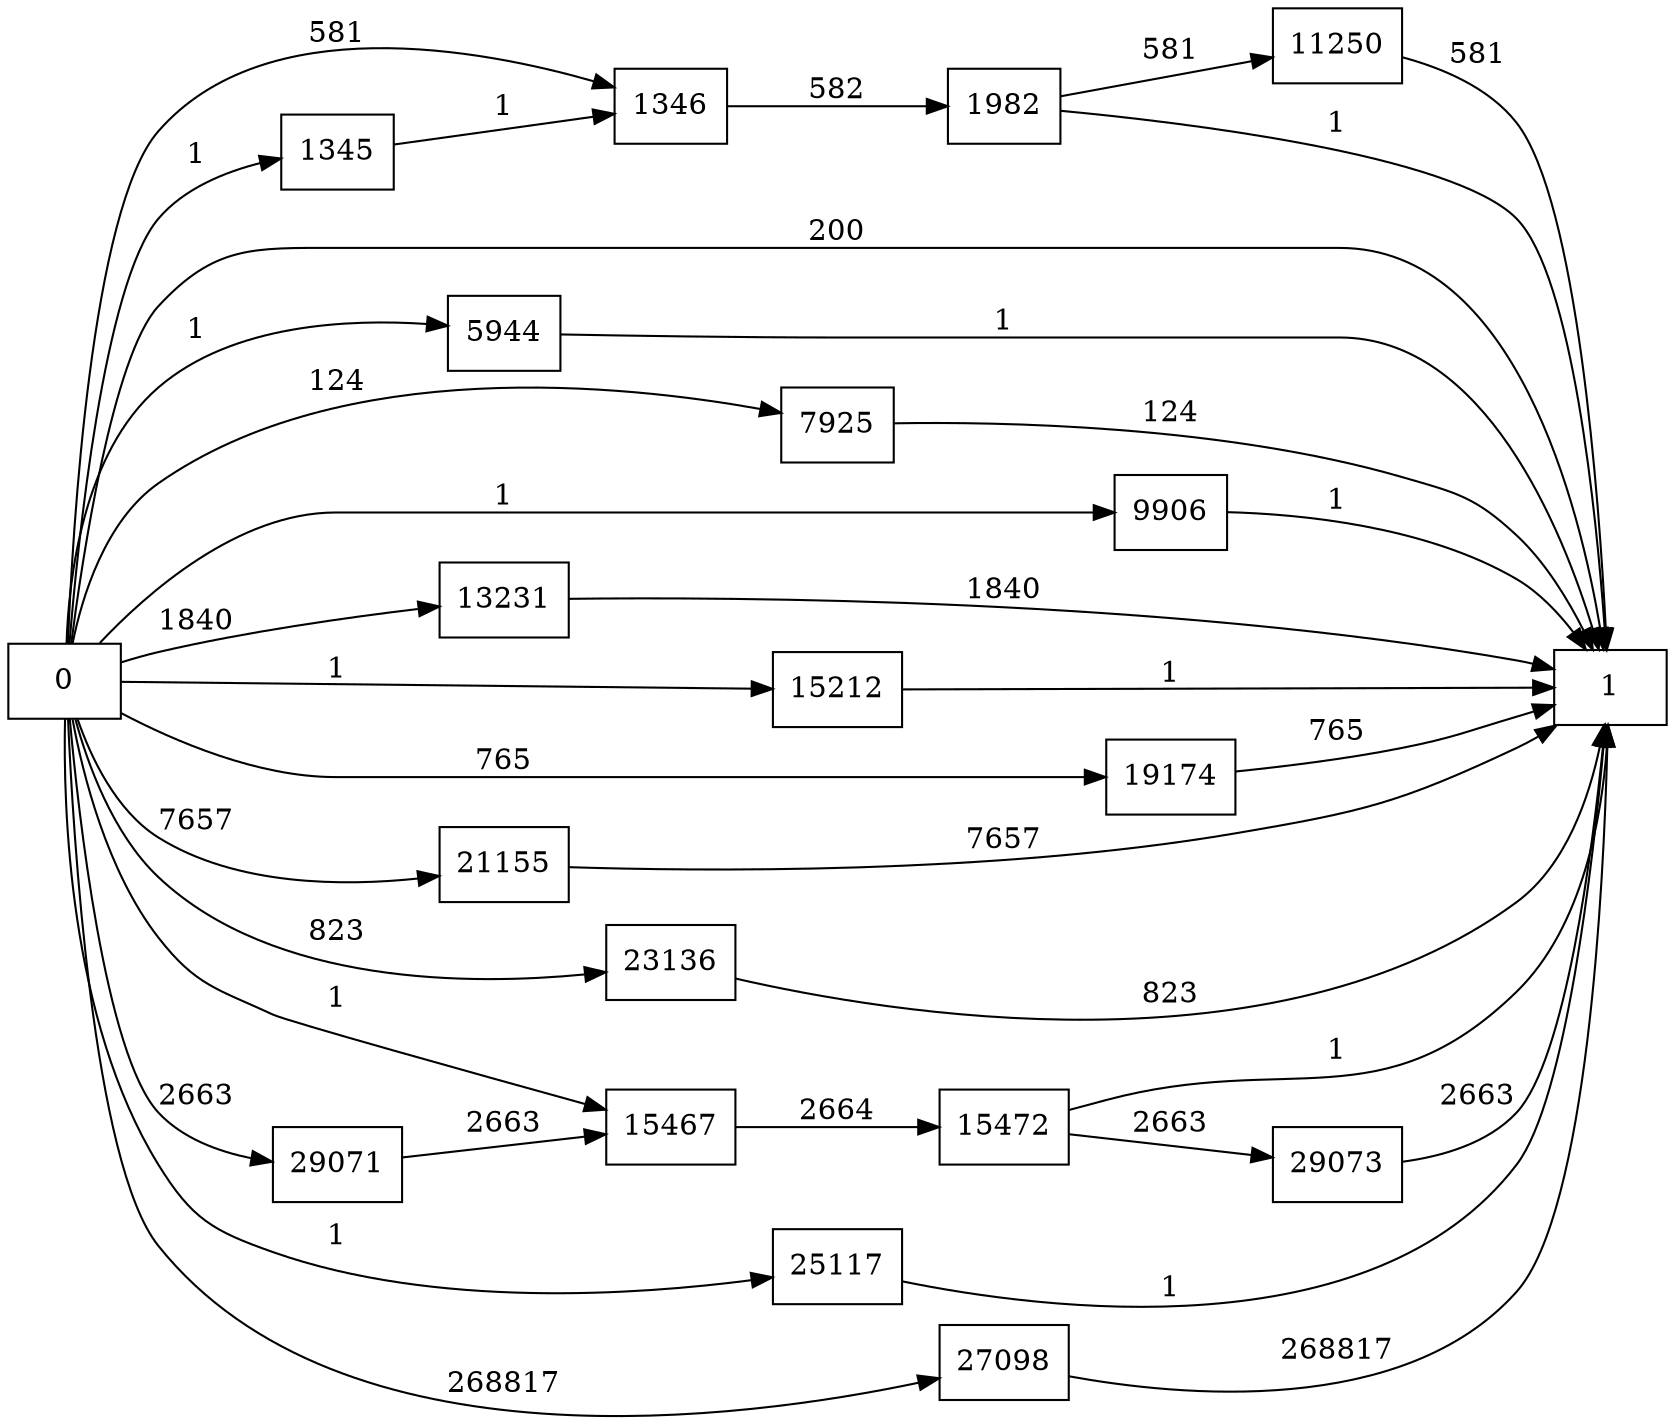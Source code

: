digraph {
	graph [rankdir=LR]
	node [shape=rectangle]
	1345 -> 1346 [label=1]
	1346 -> 1982 [label=582]
	1982 -> 1 [label=1]
	1982 -> 11250 [label=581]
	5944 -> 1 [label=1]
	7925 -> 1 [label=124]
	9906 -> 1 [label=1]
	11250 -> 1 [label=581]
	13231 -> 1 [label=1840]
	15212 -> 1 [label=1]
	15467 -> 15472 [label=2664]
	15472 -> 1 [label=1]
	15472 -> 29073 [label=2663]
	19174 -> 1 [label=765]
	21155 -> 1 [label=7657]
	23136 -> 1 [label=823]
	25117 -> 1 [label=1]
	27098 -> 1 [label=268817]
	29071 -> 15467 [label=2663]
	29073 -> 1 [label=2663]
	0 -> 1346 [label=581]
	0 -> 1345 [label=1]
	0 -> 1 [label=200]
	0 -> 5944 [label=1]
	0 -> 7925 [label=124]
	0 -> 9906 [label=1]
	0 -> 13231 [label=1840]
	0 -> 15212 [label=1]
	0 -> 15467 [label=1]
	0 -> 19174 [label=765]
	0 -> 21155 [label=7657]
	0 -> 23136 [label=823]
	0 -> 25117 [label=1]
	0 -> 27098 [label=268817]
	0 -> 29071 [label=2663]
}
